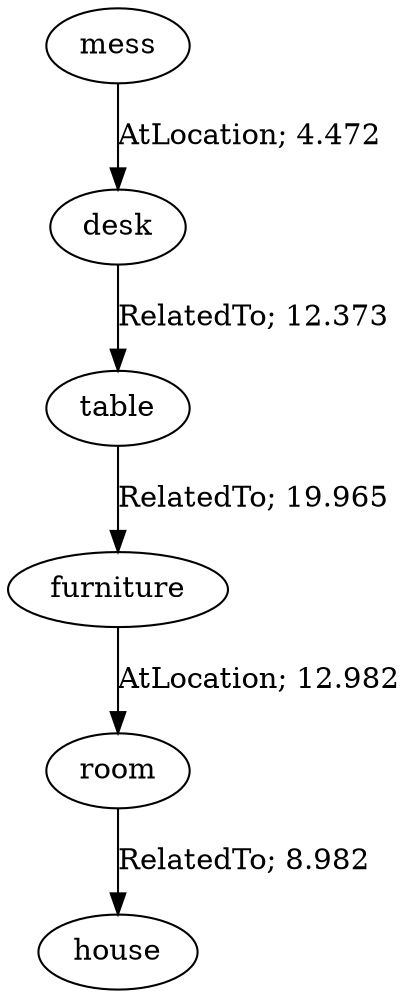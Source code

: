 // The path the concepts from "mess" to "house".Path Length: 5; Weight Sum: 58.77343363947565; Average Weight: 11.75468672789513
digraph "4_c---mess-house---PLen5_WSum58.773_WAvg11.755" {
	0 [label=mess]
	1 [label=desk]
	2 [label=table]
	3 [label=furniture]
	4 [label=room]
	5 [label=house]
	0 -> 1 [label="AtLocation; 4.472" dir=forward weight=4.472]
	1 -> 2 [label="RelatedTo; 12.373" dir=forward weight=12.373]
	2 -> 3 [label="RelatedTo; 19.965" dir=forward weight=19.965]
	3 -> 4 [label="AtLocation; 12.982" dir=forward weight=12.982]
	4 -> 5 [label="RelatedTo; 8.982" dir=forward weight=8.982]
}
